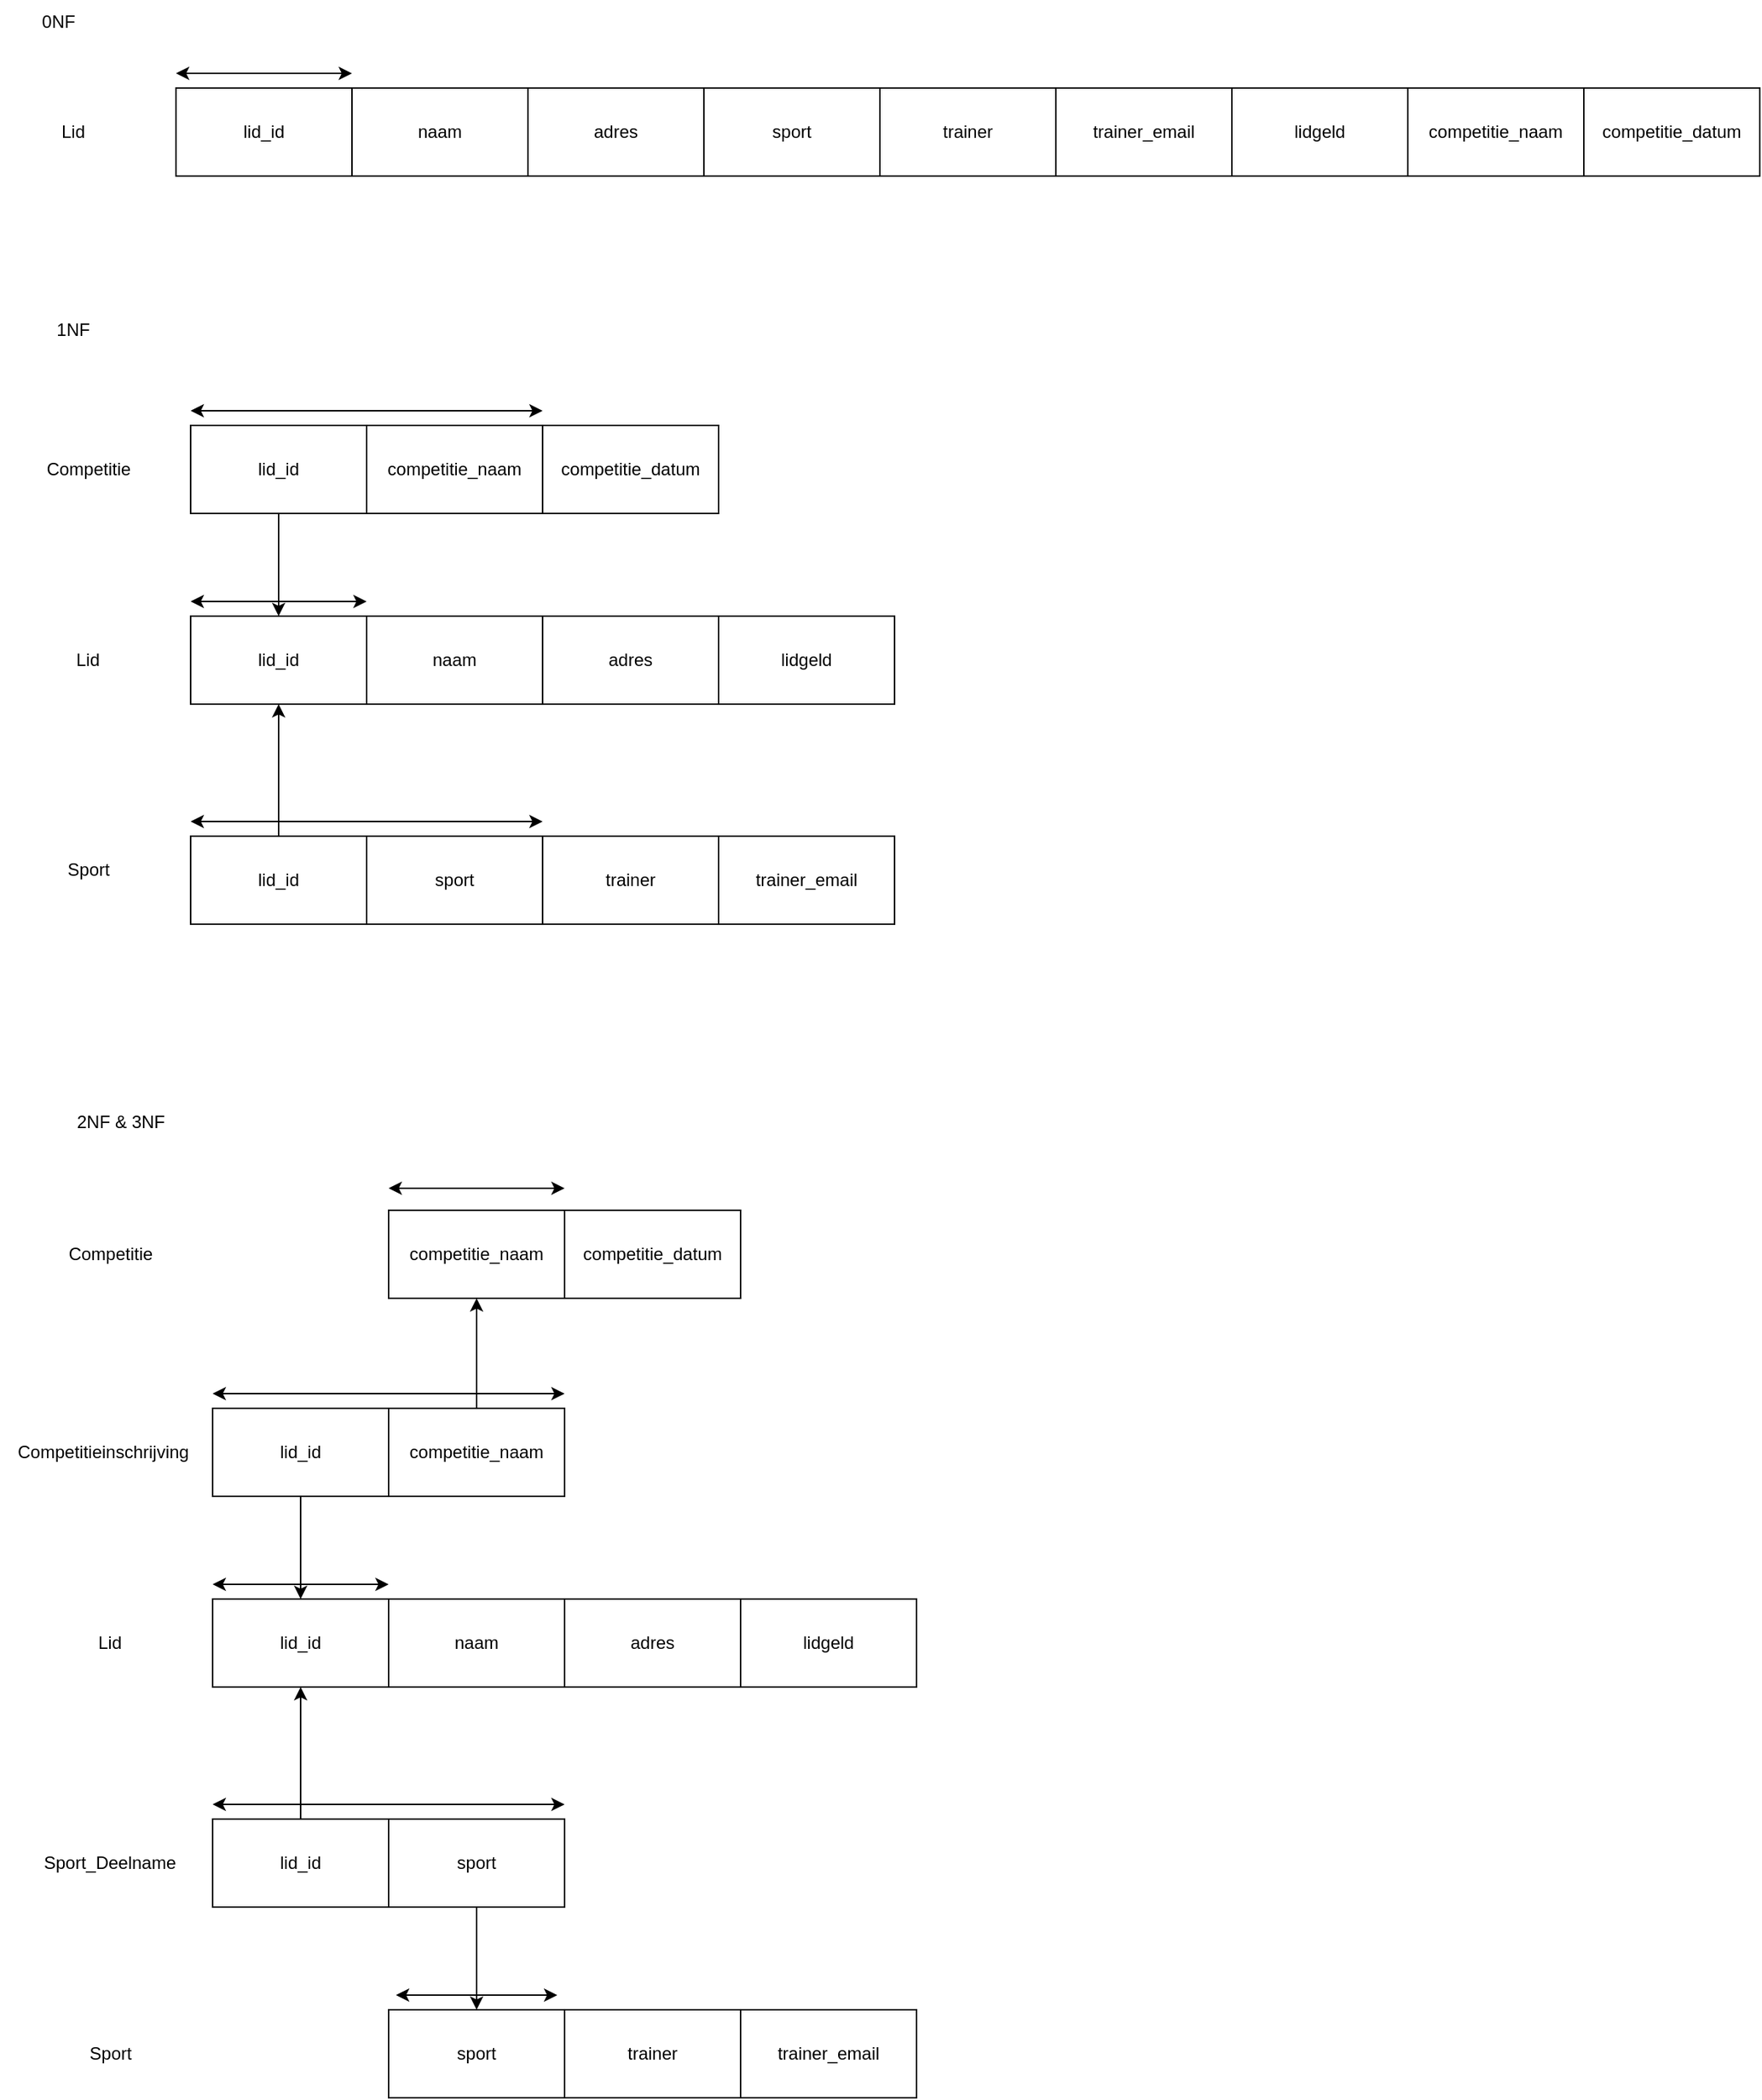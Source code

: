<mxfile version="28.1.2">
  <diagram name="Page-1" id="2Mpvp-FmgJqvvK8QmDCC">
    <mxGraphModel dx="1971" dy="963" grid="1" gridSize="10" guides="1" tooltips="1" connect="1" arrows="1" fold="1" page="1" pageScale="1" pageWidth="850" pageHeight="1100" math="0" shadow="0">
      <root>
        <mxCell id="0" />
        <mxCell id="1" parent="0" />
        <mxCell id="n8UPnRCd-K-AmyQBvIt7-1" value="lid_id" style="rounded=0;whiteSpace=wrap;html=1;" vertex="1" parent="1">
          <mxGeometry x="120" y="90" width="120" height="60" as="geometry" />
        </mxCell>
        <mxCell id="n8UPnRCd-K-AmyQBvIt7-2" value="0NF" style="text;html=1;align=center;verticalAlign=middle;whiteSpace=wrap;rounded=0;" vertex="1" parent="1">
          <mxGeometry x="10" y="30" width="60" height="30" as="geometry" />
        </mxCell>
        <mxCell id="n8UPnRCd-K-AmyQBvIt7-3" value="Lid" style="text;html=1;align=center;verticalAlign=middle;whiteSpace=wrap;rounded=0;" vertex="1" parent="1">
          <mxGeometry x="20" y="105" width="60" height="30" as="geometry" />
        </mxCell>
        <mxCell id="n8UPnRCd-K-AmyQBvIt7-4" value="naam" style="rounded=0;whiteSpace=wrap;html=1;" vertex="1" parent="1">
          <mxGeometry x="240" y="90" width="120" height="60" as="geometry" />
        </mxCell>
        <mxCell id="n8UPnRCd-K-AmyQBvIt7-5" value="adres" style="rounded=0;whiteSpace=wrap;html=1;" vertex="1" parent="1">
          <mxGeometry x="360" y="90" width="120" height="60" as="geometry" />
        </mxCell>
        <mxCell id="n8UPnRCd-K-AmyQBvIt7-6" value="sport" style="rounded=0;whiteSpace=wrap;html=1;" vertex="1" parent="1">
          <mxGeometry x="480" y="90" width="120" height="60" as="geometry" />
        </mxCell>
        <mxCell id="n8UPnRCd-K-AmyQBvIt7-7" value="trainer" style="rounded=0;whiteSpace=wrap;html=1;" vertex="1" parent="1">
          <mxGeometry x="600" y="90" width="120" height="60" as="geometry" />
        </mxCell>
        <mxCell id="n8UPnRCd-K-AmyQBvIt7-8" value="trainer_email" style="rounded=0;whiteSpace=wrap;html=1;" vertex="1" parent="1">
          <mxGeometry x="720" y="90" width="120" height="60" as="geometry" />
        </mxCell>
        <mxCell id="n8UPnRCd-K-AmyQBvIt7-9" value="lidgeld" style="rounded=0;whiteSpace=wrap;html=1;" vertex="1" parent="1">
          <mxGeometry x="840" y="90" width="120" height="60" as="geometry" />
        </mxCell>
        <mxCell id="n8UPnRCd-K-AmyQBvIt7-10" value="competitie_naam" style="rounded=0;whiteSpace=wrap;html=1;" vertex="1" parent="1">
          <mxGeometry x="960" y="90" width="120" height="60" as="geometry" />
        </mxCell>
        <mxCell id="n8UPnRCd-K-AmyQBvIt7-11" value="competitie_datum" style="rounded=0;whiteSpace=wrap;html=1;" vertex="1" parent="1">
          <mxGeometry x="1080" y="90" width="120" height="60" as="geometry" />
        </mxCell>
        <mxCell id="n8UPnRCd-K-AmyQBvIt7-12" value="lid_id" style="rounded=0;whiteSpace=wrap;html=1;" vertex="1" parent="1">
          <mxGeometry x="130" y="450" width="120" height="60" as="geometry" />
        </mxCell>
        <mxCell id="n8UPnRCd-K-AmyQBvIt7-13" value="1NF" style="text;html=1;align=center;verticalAlign=middle;whiteSpace=wrap;rounded=0;" vertex="1" parent="1">
          <mxGeometry x="20" y="240" width="60" height="30" as="geometry" />
        </mxCell>
        <mxCell id="n8UPnRCd-K-AmyQBvIt7-14" value="Lid" style="text;html=1;align=center;verticalAlign=middle;whiteSpace=wrap;rounded=0;" vertex="1" parent="1">
          <mxGeometry x="30" y="465" width="60" height="30" as="geometry" />
        </mxCell>
        <mxCell id="n8UPnRCd-K-AmyQBvIt7-15" value="naam" style="rounded=0;whiteSpace=wrap;html=1;" vertex="1" parent="1">
          <mxGeometry x="250" y="450" width="120" height="60" as="geometry" />
        </mxCell>
        <mxCell id="n8UPnRCd-K-AmyQBvIt7-16" value="adres" style="rounded=0;whiteSpace=wrap;html=1;" vertex="1" parent="1">
          <mxGeometry x="370" y="450" width="120" height="60" as="geometry" />
        </mxCell>
        <mxCell id="n8UPnRCd-K-AmyQBvIt7-17" value="sport" style="rounded=0;whiteSpace=wrap;html=1;" vertex="1" parent="1">
          <mxGeometry x="250" y="600" width="120" height="60" as="geometry" />
        </mxCell>
        <mxCell id="n8UPnRCd-K-AmyQBvIt7-18" value="trainer" style="rounded=0;whiteSpace=wrap;html=1;" vertex="1" parent="1">
          <mxGeometry x="370" y="600" width="120" height="60" as="geometry" />
        </mxCell>
        <mxCell id="n8UPnRCd-K-AmyQBvIt7-19" value="trainer_email" style="rounded=0;whiteSpace=wrap;html=1;" vertex="1" parent="1">
          <mxGeometry x="490" y="600" width="120" height="60" as="geometry" />
        </mxCell>
        <mxCell id="n8UPnRCd-K-AmyQBvIt7-20" value="lidgeld" style="rounded=0;whiteSpace=wrap;html=1;" vertex="1" parent="1">
          <mxGeometry x="490" y="450" width="120" height="60" as="geometry" />
        </mxCell>
        <mxCell id="n8UPnRCd-K-AmyQBvIt7-21" value="competitie_naam" style="rounded=0;whiteSpace=wrap;html=1;" vertex="1" parent="1">
          <mxGeometry x="250" y="320" width="120" height="60" as="geometry" />
        </mxCell>
        <mxCell id="n8UPnRCd-K-AmyQBvIt7-22" value="competitie_datum" style="rounded=0;whiteSpace=wrap;html=1;" vertex="1" parent="1">
          <mxGeometry x="370" y="320" width="120" height="60" as="geometry" />
        </mxCell>
        <mxCell id="n8UPnRCd-K-AmyQBvIt7-23" value="" style="endArrow=classic;startArrow=classic;html=1;rounded=0;" edge="1" parent="1">
          <mxGeometry width="50" height="50" relative="1" as="geometry">
            <mxPoint x="120" y="80" as="sourcePoint" />
            <mxPoint x="240" y="80" as="targetPoint" />
          </mxGeometry>
        </mxCell>
        <mxCell id="n8UPnRCd-K-AmyQBvIt7-24" value="" style="endArrow=classic;startArrow=classic;html=1;rounded=0;" edge="1" parent="1">
          <mxGeometry width="50" height="50" relative="1" as="geometry">
            <mxPoint x="130" y="440" as="sourcePoint" />
            <mxPoint x="250" y="440" as="targetPoint" />
          </mxGeometry>
        </mxCell>
        <mxCell id="n8UPnRCd-K-AmyQBvIt7-25" value="Competitie" style="text;html=1;align=center;verticalAlign=middle;resizable=0;points=[];autosize=1;strokeColor=none;fillColor=none;" vertex="1" parent="1">
          <mxGeometry x="20" y="335" width="80" height="30" as="geometry" />
        </mxCell>
        <mxCell id="n8UPnRCd-K-AmyQBvIt7-26" value="Sport" style="text;html=1;align=center;verticalAlign=middle;resizable=0;points=[];autosize=1;strokeColor=none;fillColor=none;" vertex="1" parent="1">
          <mxGeometry x="35" y="608" width="50" height="30" as="geometry" />
        </mxCell>
        <mxCell id="n8UPnRCd-K-AmyQBvIt7-27" value="lid_id" style="rounded=0;whiteSpace=wrap;html=1;" vertex="1" parent="1">
          <mxGeometry x="130" y="600" width="120" height="60" as="geometry" />
        </mxCell>
        <mxCell id="n8UPnRCd-K-AmyQBvIt7-28" value="lid_id" style="rounded=0;whiteSpace=wrap;html=1;" vertex="1" parent="1">
          <mxGeometry x="130" y="320" width="120" height="60" as="geometry" />
        </mxCell>
        <mxCell id="n8UPnRCd-K-AmyQBvIt7-29" value="" style="endArrow=classic;startArrow=classic;html=1;rounded=0;" edge="1" parent="1">
          <mxGeometry width="50" height="50" relative="1" as="geometry">
            <mxPoint x="130" y="590" as="sourcePoint" />
            <mxPoint x="370" y="590" as="targetPoint" />
          </mxGeometry>
        </mxCell>
        <mxCell id="n8UPnRCd-K-AmyQBvIt7-30" value="" style="endArrow=classic;startArrow=classic;html=1;rounded=0;" edge="1" parent="1">
          <mxGeometry width="50" height="50" relative="1" as="geometry">
            <mxPoint x="130" y="310" as="sourcePoint" />
            <mxPoint x="370" y="310" as="targetPoint" />
          </mxGeometry>
        </mxCell>
        <mxCell id="n8UPnRCd-K-AmyQBvIt7-31" value="" style="endArrow=classic;html=1;rounded=0;entryX=0.5;entryY=1;entryDx=0;entryDy=0;exitX=0.5;exitY=0;exitDx=0;exitDy=0;" edge="1" parent="1" source="n8UPnRCd-K-AmyQBvIt7-27" target="n8UPnRCd-K-AmyQBvIt7-12">
          <mxGeometry width="50" height="50" relative="1" as="geometry">
            <mxPoint x="180" y="600" as="sourcePoint" />
            <mxPoint x="230" y="550" as="targetPoint" />
          </mxGeometry>
        </mxCell>
        <mxCell id="n8UPnRCd-K-AmyQBvIt7-32" value="" style="endArrow=classic;html=1;rounded=0;exitX=0.5;exitY=1;exitDx=0;exitDy=0;entryX=0.5;entryY=0;entryDx=0;entryDy=0;" edge="1" parent="1" source="n8UPnRCd-K-AmyQBvIt7-28" target="n8UPnRCd-K-AmyQBvIt7-12">
          <mxGeometry width="50" height="50" relative="1" as="geometry">
            <mxPoint x="280" y="440" as="sourcePoint" />
            <mxPoint x="330" y="390" as="targetPoint" />
          </mxGeometry>
        </mxCell>
        <mxCell id="n8UPnRCd-K-AmyQBvIt7-33" value="lid_id" style="rounded=0;whiteSpace=wrap;html=1;" vertex="1" parent="1">
          <mxGeometry x="145" y="1120" width="120" height="60" as="geometry" />
        </mxCell>
        <mxCell id="n8UPnRCd-K-AmyQBvIt7-34" value="2NF &amp;amp; 3NF" style="text;html=1;align=center;verticalAlign=middle;whiteSpace=wrap;rounded=0;" vertex="1" parent="1">
          <mxGeometry x="35" y="780" width="95" height="30" as="geometry" />
        </mxCell>
        <mxCell id="n8UPnRCd-K-AmyQBvIt7-35" value="Lid" style="text;html=1;align=center;verticalAlign=middle;whiteSpace=wrap;rounded=0;" vertex="1" parent="1">
          <mxGeometry x="45" y="1135" width="60" height="30" as="geometry" />
        </mxCell>
        <mxCell id="n8UPnRCd-K-AmyQBvIt7-36" value="naam" style="rounded=0;whiteSpace=wrap;html=1;" vertex="1" parent="1">
          <mxGeometry x="265" y="1120" width="120" height="60" as="geometry" />
        </mxCell>
        <mxCell id="n8UPnRCd-K-AmyQBvIt7-37" value="adres" style="rounded=0;whiteSpace=wrap;html=1;" vertex="1" parent="1">
          <mxGeometry x="385" y="1120" width="120" height="60" as="geometry" />
        </mxCell>
        <mxCell id="n8UPnRCd-K-AmyQBvIt7-38" value="sport" style="rounded=0;whiteSpace=wrap;html=1;" vertex="1" parent="1">
          <mxGeometry x="265" y="1270" width="120" height="60" as="geometry" />
        </mxCell>
        <mxCell id="n8UPnRCd-K-AmyQBvIt7-39" value="trainer" style="rounded=0;whiteSpace=wrap;html=1;" vertex="1" parent="1">
          <mxGeometry x="385" y="1400" width="120" height="60" as="geometry" />
        </mxCell>
        <mxCell id="n8UPnRCd-K-AmyQBvIt7-40" value="trainer_email" style="rounded=0;whiteSpace=wrap;html=1;" vertex="1" parent="1">
          <mxGeometry x="505" y="1400" width="120" height="60" as="geometry" />
        </mxCell>
        <mxCell id="n8UPnRCd-K-AmyQBvIt7-41" value="lidgeld" style="rounded=0;whiteSpace=wrap;html=1;" vertex="1" parent="1">
          <mxGeometry x="505" y="1120" width="120" height="60" as="geometry" />
        </mxCell>
        <mxCell id="n8UPnRCd-K-AmyQBvIt7-42" value="competitie_naam" style="rounded=0;whiteSpace=wrap;html=1;" vertex="1" parent="1">
          <mxGeometry x="265" y="990" width="120" height="60" as="geometry" />
        </mxCell>
        <mxCell id="n8UPnRCd-K-AmyQBvIt7-43" value="competitie_datum" style="rounded=0;whiteSpace=wrap;html=1;" vertex="1" parent="1">
          <mxGeometry x="385" y="855" width="120" height="60" as="geometry" />
        </mxCell>
        <mxCell id="n8UPnRCd-K-AmyQBvIt7-44" value="" style="endArrow=classic;startArrow=classic;html=1;rounded=0;" edge="1" parent="1">
          <mxGeometry width="50" height="50" relative="1" as="geometry">
            <mxPoint x="145" y="1110" as="sourcePoint" />
            <mxPoint x="265" y="1110" as="targetPoint" />
          </mxGeometry>
        </mxCell>
        <mxCell id="n8UPnRCd-K-AmyQBvIt7-45" value="Competitie" style="text;html=1;align=center;verticalAlign=middle;resizable=0;points=[];autosize=1;strokeColor=none;fillColor=none;" vertex="1" parent="1">
          <mxGeometry x="35" y="870" width="80" height="30" as="geometry" />
        </mxCell>
        <mxCell id="n8UPnRCd-K-AmyQBvIt7-46" value="Sport" style="text;html=1;align=center;verticalAlign=middle;resizable=0;points=[];autosize=1;strokeColor=none;fillColor=none;" vertex="1" parent="1">
          <mxGeometry x="50" y="1415" width="50" height="30" as="geometry" />
        </mxCell>
        <mxCell id="n8UPnRCd-K-AmyQBvIt7-47" value="lid_id" style="rounded=0;whiteSpace=wrap;html=1;" vertex="1" parent="1">
          <mxGeometry x="145" y="1270" width="120" height="60" as="geometry" />
        </mxCell>
        <mxCell id="n8UPnRCd-K-AmyQBvIt7-48" value="lid_id" style="rounded=0;whiteSpace=wrap;html=1;" vertex="1" parent="1">
          <mxGeometry x="145" y="990" width="120" height="60" as="geometry" />
        </mxCell>
        <mxCell id="n8UPnRCd-K-AmyQBvIt7-49" value="" style="endArrow=classic;startArrow=classic;html=1;rounded=0;" edge="1" parent="1">
          <mxGeometry width="50" height="50" relative="1" as="geometry">
            <mxPoint x="145" y="1260" as="sourcePoint" />
            <mxPoint x="385" y="1260" as="targetPoint" />
          </mxGeometry>
        </mxCell>
        <mxCell id="n8UPnRCd-K-AmyQBvIt7-50" value="" style="endArrow=classic;startArrow=classic;html=1;rounded=0;" edge="1" parent="1">
          <mxGeometry width="50" height="50" relative="1" as="geometry">
            <mxPoint x="145" y="980" as="sourcePoint" />
            <mxPoint x="385" y="980" as="targetPoint" />
          </mxGeometry>
        </mxCell>
        <mxCell id="n8UPnRCd-K-AmyQBvIt7-51" value="" style="endArrow=classic;html=1;rounded=0;entryX=0.5;entryY=1;entryDx=0;entryDy=0;exitX=0.5;exitY=0;exitDx=0;exitDy=0;" edge="1" parent="1" source="n8UPnRCd-K-AmyQBvIt7-47" target="n8UPnRCd-K-AmyQBvIt7-33">
          <mxGeometry width="50" height="50" relative="1" as="geometry">
            <mxPoint x="195" y="1270" as="sourcePoint" />
            <mxPoint x="245" y="1220" as="targetPoint" />
          </mxGeometry>
        </mxCell>
        <mxCell id="n8UPnRCd-K-AmyQBvIt7-52" value="" style="endArrow=classic;html=1;rounded=0;exitX=0.5;exitY=1;exitDx=0;exitDy=0;entryX=0.5;entryY=0;entryDx=0;entryDy=0;" edge="1" parent="1" source="n8UPnRCd-K-AmyQBvIt7-48" target="n8UPnRCd-K-AmyQBvIt7-33">
          <mxGeometry width="50" height="50" relative="1" as="geometry">
            <mxPoint x="295" y="1110" as="sourcePoint" />
            <mxPoint x="345" y="1060" as="targetPoint" />
          </mxGeometry>
        </mxCell>
        <mxCell id="n8UPnRCd-K-AmyQBvIt7-53" value="Competitieinschrijving" style="text;html=1;align=center;verticalAlign=middle;resizable=0;points=[];autosize=1;strokeColor=none;fillColor=none;" vertex="1" parent="1">
          <mxGeometry y="1005" width="140" height="30" as="geometry" />
        </mxCell>
        <mxCell id="n8UPnRCd-K-AmyQBvIt7-74" value="competitie_naam" style="rounded=0;whiteSpace=wrap;html=1;" vertex="1" parent="1">
          <mxGeometry x="265" y="855" width="120" height="60" as="geometry" />
        </mxCell>
        <mxCell id="n8UPnRCd-K-AmyQBvIt7-75" value="" style="endArrow=classic;html=1;rounded=0;exitX=0.5;exitY=0;exitDx=0;exitDy=0;entryX=0.5;entryY=1;entryDx=0;entryDy=0;" edge="1" parent="1" source="n8UPnRCd-K-AmyQBvIt7-42" target="n8UPnRCd-K-AmyQBvIt7-74">
          <mxGeometry width="50" height="50" relative="1" as="geometry">
            <mxPoint x="520" y="1020" as="sourcePoint" />
            <mxPoint x="570" y="970" as="targetPoint" />
          </mxGeometry>
        </mxCell>
        <mxCell id="n8UPnRCd-K-AmyQBvIt7-76" value="sport" style="rounded=0;whiteSpace=wrap;html=1;" vertex="1" parent="1">
          <mxGeometry x="265" y="1400" width="120" height="60" as="geometry" />
        </mxCell>
        <mxCell id="n8UPnRCd-K-AmyQBvIt7-77" value="" style="endArrow=classic;html=1;rounded=0;exitX=0.5;exitY=1;exitDx=0;exitDy=0;entryX=0.5;entryY=0;entryDx=0;entryDy=0;" edge="1" parent="1" source="n8UPnRCd-K-AmyQBvIt7-38" target="n8UPnRCd-K-AmyQBvIt7-76">
          <mxGeometry width="50" height="50" relative="1" as="geometry">
            <mxPoint x="460" y="1340" as="sourcePoint" />
            <mxPoint x="510" y="1290" as="targetPoint" />
          </mxGeometry>
        </mxCell>
        <mxCell id="n8UPnRCd-K-AmyQBvIt7-78" value="" style="endArrow=classic;startArrow=classic;html=1;rounded=0;" edge="1" parent="1">
          <mxGeometry width="50" height="50" relative="1" as="geometry">
            <mxPoint x="265" y="840" as="sourcePoint" />
            <mxPoint x="385" y="840" as="targetPoint" />
          </mxGeometry>
        </mxCell>
        <mxCell id="n8UPnRCd-K-AmyQBvIt7-81" value="" style="endArrow=classic;startArrow=classic;html=1;rounded=0;" edge="1" parent="1">
          <mxGeometry width="50" height="50" relative="1" as="geometry">
            <mxPoint x="270" y="1390" as="sourcePoint" />
            <mxPoint x="380" y="1390" as="targetPoint" />
          </mxGeometry>
        </mxCell>
        <mxCell id="n8UPnRCd-K-AmyQBvIt7-82" value="Sport_Deelname" style="text;html=1;align=center;verticalAlign=middle;whiteSpace=wrap;rounded=0;" vertex="1" parent="1">
          <mxGeometry x="45" y="1285" width="60" height="30" as="geometry" />
        </mxCell>
      </root>
    </mxGraphModel>
  </diagram>
</mxfile>
